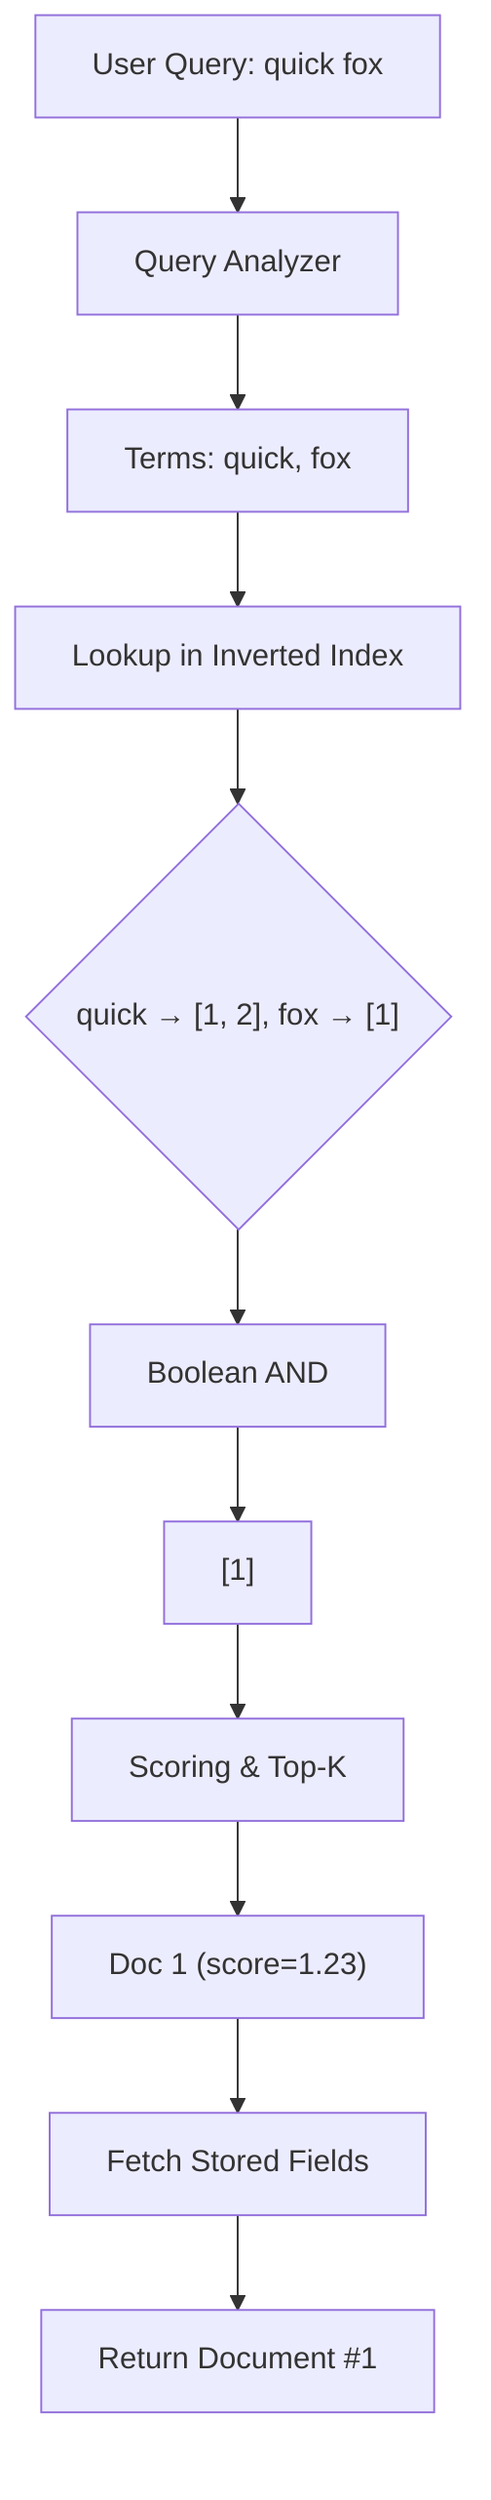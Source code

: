 graph TD
  A[User Query: quick fox] --> B[Query Analyzer]
  B --> C[Terms: quick, fox]
  C --> D[Lookup in Inverted Index]
  D --> E{"quick → [1, 2], fox → [1]"}
  E --> F[Boolean AND]
  F --> G["[1]"]
  G --> H[Scoring & Top-K]
  H --> I["Doc 1 (score=1.23)"]
  I --> J[Fetch Stored Fields]
  J --> K[Return Document #1]